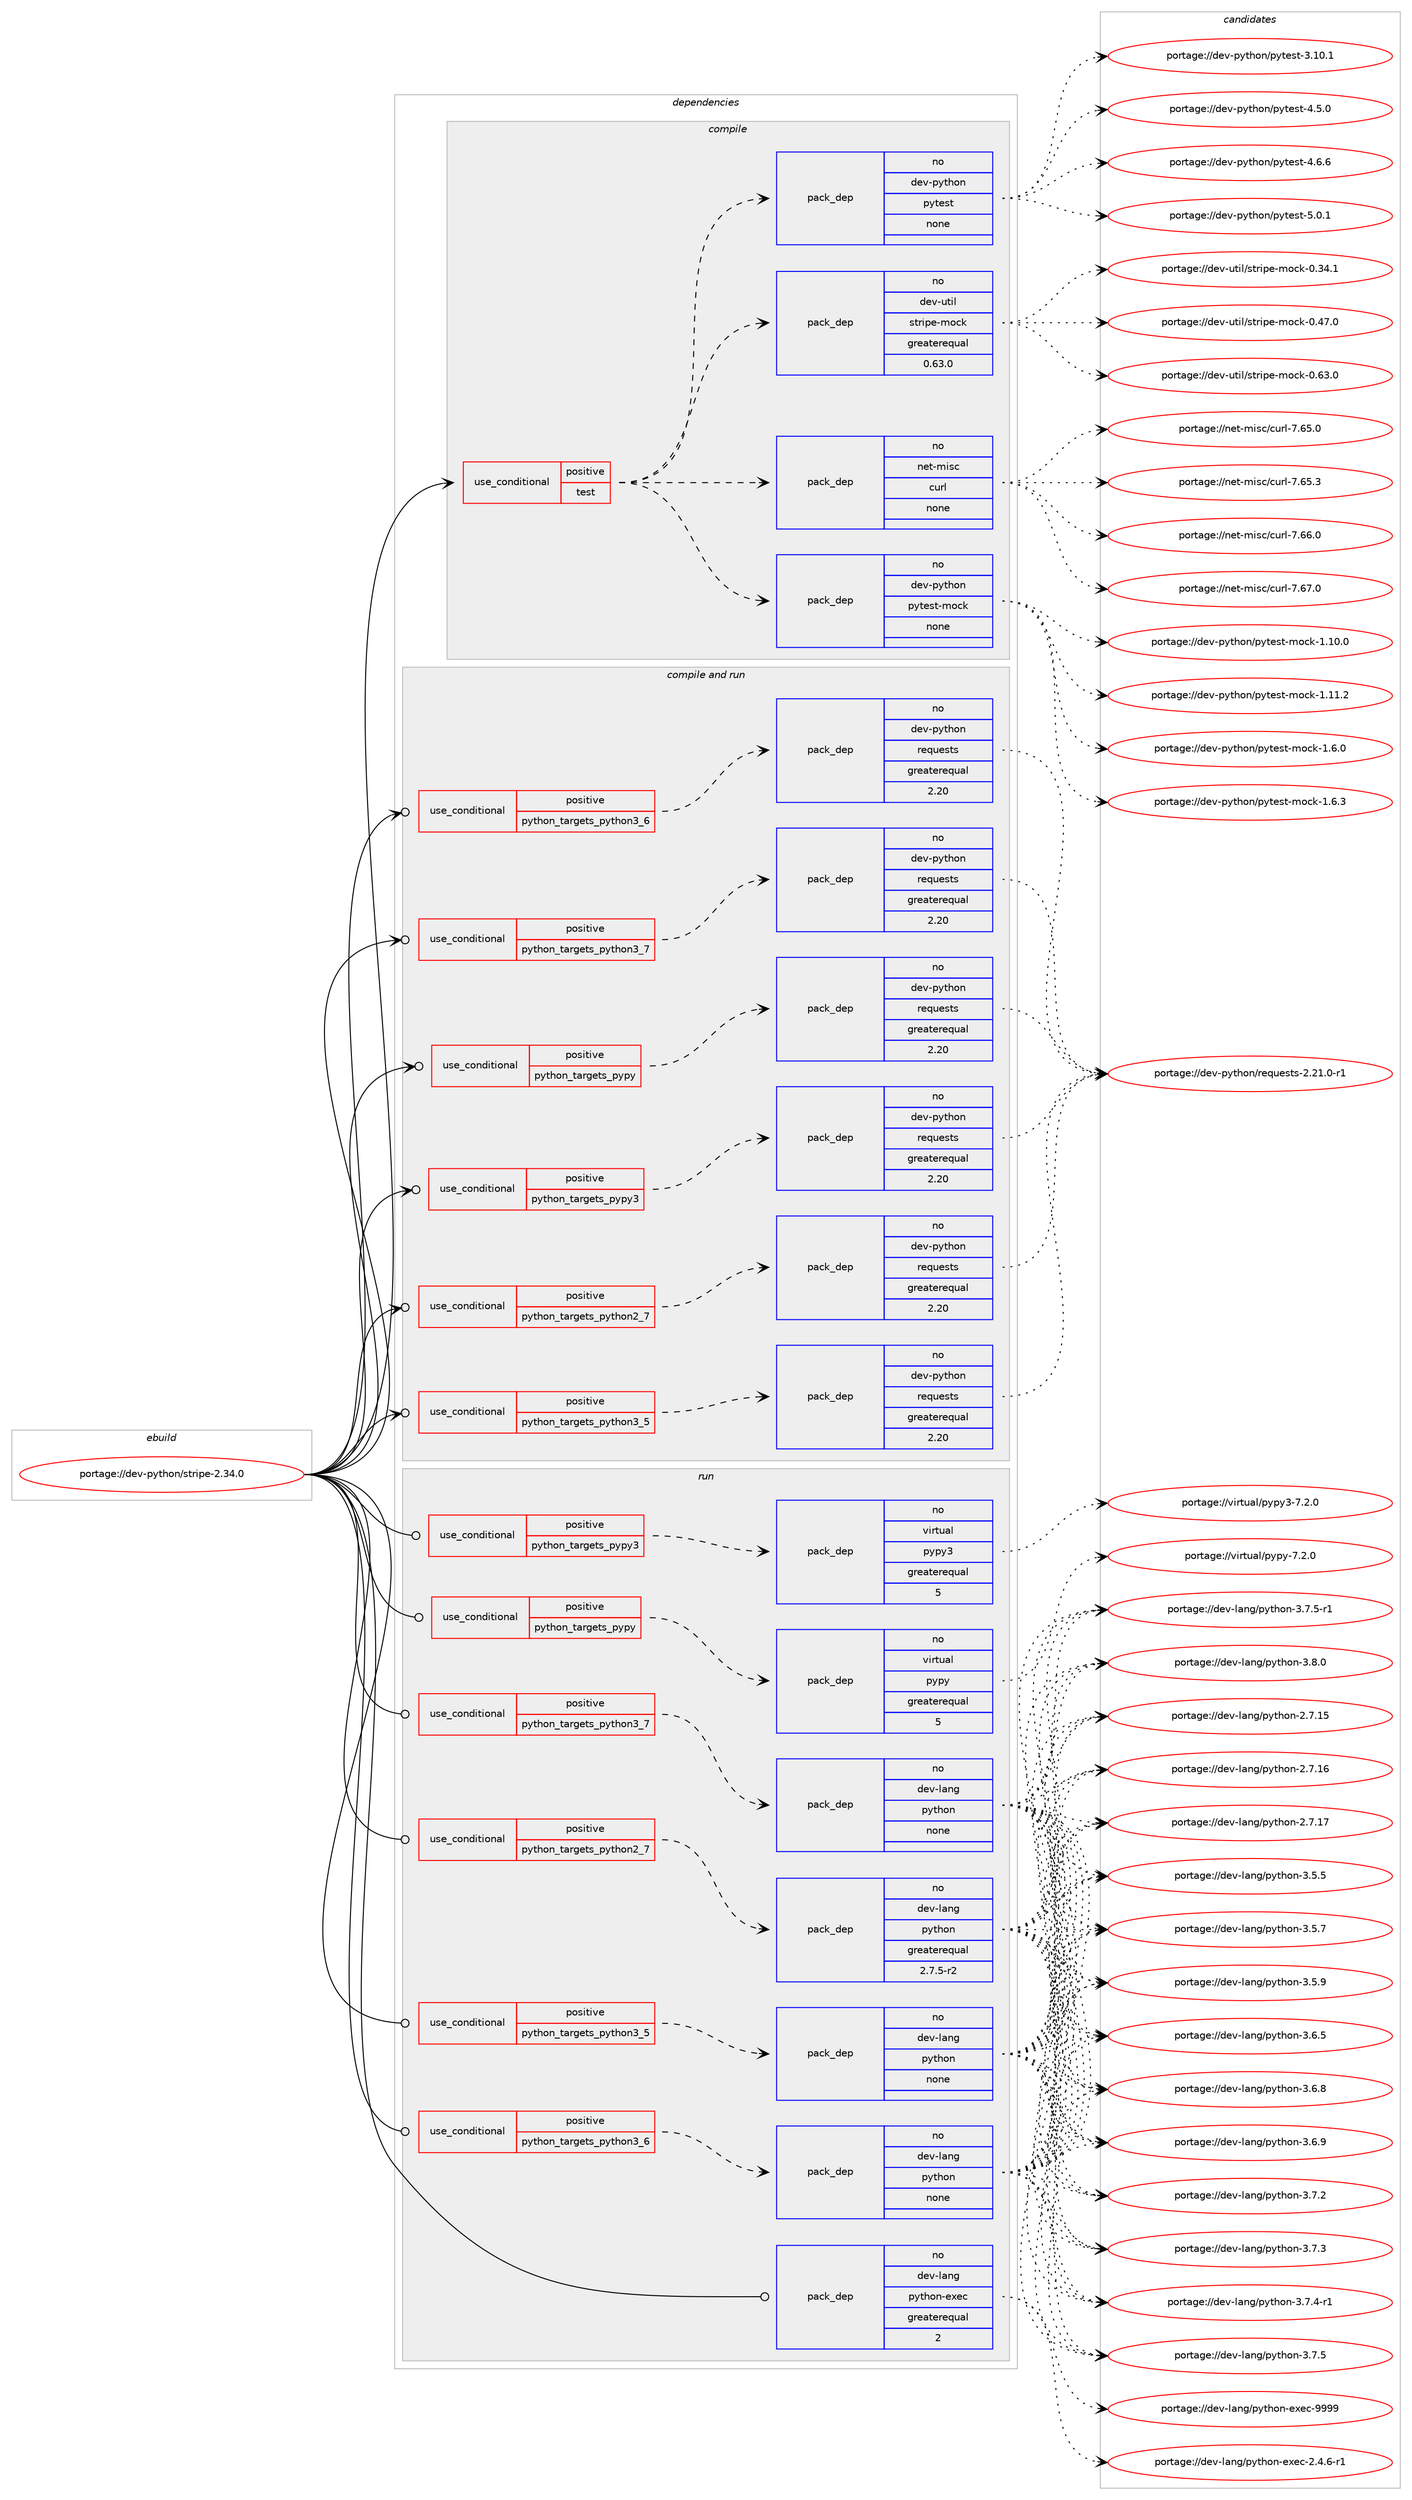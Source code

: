 digraph prolog {

# *************
# Graph options
# *************

newrank=true;
concentrate=true;
compound=true;
graph [rankdir=LR,fontname=Helvetica,fontsize=10,ranksep=1.5];#, ranksep=2.5, nodesep=0.2];
edge  [arrowhead=vee];
node  [fontname=Helvetica,fontsize=10];

# **********
# The ebuild
# **********

subgraph cluster_leftcol {
color=gray;
rank=same;
label=<<i>ebuild</i>>;
id [label="portage://dev-python/stripe-2.34.0", color=red, width=4, href="../dev-python/stripe-2.34.0.svg"];
}

# ****************
# The dependencies
# ****************

subgraph cluster_midcol {
color=gray;
label=<<i>dependencies</i>>;
subgraph cluster_compile {
fillcolor="#eeeeee";
style=filled;
label=<<i>compile</i>>;
subgraph cond39341 {
dependency174441 [label=<<TABLE BORDER="0" CELLBORDER="1" CELLSPACING="0" CELLPADDING="4"><TR><TD ROWSPAN="3" CELLPADDING="10">use_conditional</TD></TR><TR><TD>positive</TD></TR><TR><TD>test</TD></TR></TABLE>>, shape=none, color=red];
subgraph pack131699 {
dependency174442 [label=<<TABLE BORDER="0" CELLBORDER="1" CELLSPACING="0" CELLPADDING="4" WIDTH="220"><TR><TD ROWSPAN="6" CELLPADDING="30">pack_dep</TD></TR><TR><TD WIDTH="110">no</TD></TR><TR><TD>dev-util</TD></TR><TR><TD>stripe-mock</TD></TR><TR><TD>greaterequal</TD></TR><TR><TD>0.63.0</TD></TR></TABLE>>, shape=none, color=blue];
}
dependency174441:e -> dependency174442:w [weight=20,style="dashed",arrowhead="vee"];
subgraph pack131700 {
dependency174443 [label=<<TABLE BORDER="0" CELLBORDER="1" CELLSPACING="0" CELLPADDING="4" WIDTH="220"><TR><TD ROWSPAN="6" CELLPADDING="30">pack_dep</TD></TR><TR><TD WIDTH="110">no</TD></TR><TR><TD>dev-python</TD></TR><TR><TD>pytest</TD></TR><TR><TD>none</TD></TR><TR><TD></TD></TR></TABLE>>, shape=none, color=blue];
}
dependency174441:e -> dependency174443:w [weight=20,style="dashed",arrowhead="vee"];
subgraph pack131701 {
dependency174444 [label=<<TABLE BORDER="0" CELLBORDER="1" CELLSPACING="0" CELLPADDING="4" WIDTH="220"><TR><TD ROWSPAN="6" CELLPADDING="30">pack_dep</TD></TR><TR><TD WIDTH="110">no</TD></TR><TR><TD>dev-python</TD></TR><TR><TD>pytest-mock</TD></TR><TR><TD>none</TD></TR><TR><TD></TD></TR></TABLE>>, shape=none, color=blue];
}
dependency174441:e -> dependency174444:w [weight=20,style="dashed",arrowhead="vee"];
subgraph pack131702 {
dependency174445 [label=<<TABLE BORDER="0" CELLBORDER="1" CELLSPACING="0" CELLPADDING="4" WIDTH="220"><TR><TD ROWSPAN="6" CELLPADDING="30">pack_dep</TD></TR><TR><TD WIDTH="110">no</TD></TR><TR><TD>net-misc</TD></TR><TR><TD>curl</TD></TR><TR><TD>none</TD></TR><TR><TD></TD></TR></TABLE>>, shape=none, color=blue];
}
dependency174441:e -> dependency174445:w [weight=20,style="dashed",arrowhead="vee"];
}
id:e -> dependency174441:w [weight=20,style="solid",arrowhead="vee"];
}
subgraph cluster_compileandrun {
fillcolor="#eeeeee";
style=filled;
label=<<i>compile and run</i>>;
subgraph cond39342 {
dependency174446 [label=<<TABLE BORDER="0" CELLBORDER="1" CELLSPACING="0" CELLPADDING="4"><TR><TD ROWSPAN="3" CELLPADDING="10">use_conditional</TD></TR><TR><TD>positive</TD></TR><TR><TD>python_targets_pypy</TD></TR></TABLE>>, shape=none, color=red];
subgraph pack131703 {
dependency174447 [label=<<TABLE BORDER="0" CELLBORDER="1" CELLSPACING="0" CELLPADDING="4" WIDTH="220"><TR><TD ROWSPAN="6" CELLPADDING="30">pack_dep</TD></TR><TR><TD WIDTH="110">no</TD></TR><TR><TD>dev-python</TD></TR><TR><TD>requests</TD></TR><TR><TD>greaterequal</TD></TR><TR><TD>2.20</TD></TR></TABLE>>, shape=none, color=blue];
}
dependency174446:e -> dependency174447:w [weight=20,style="dashed",arrowhead="vee"];
}
id:e -> dependency174446:w [weight=20,style="solid",arrowhead="odotvee"];
subgraph cond39343 {
dependency174448 [label=<<TABLE BORDER="0" CELLBORDER="1" CELLSPACING="0" CELLPADDING="4"><TR><TD ROWSPAN="3" CELLPADDING="10">use_conditional</TD></TR><TR><TD>positive</TD></TR><TR><TD>python_targets_pypy3</TD></TR></TABLE>>, shape=none, color=red];
subgraph pack131704 {
dependency174449 [label=<<TABLE BORDER="0" CELLBORDER="1" CELLSPACING="0" CELLPADDING="4" WIDTH="220"><TR><TD ROWSPAN="6" CELLPADDING="30">pack_dep</TD></TR><TR><TD WIDTH="110">no</TD></TR><TR><TD>dev-python</TD></TR><TR><TD>requests</TD></TR><TR><TD>greaterequal</TD></TR><TR><TD>2.20</TD></TR></TABLE>>, shape=none, color=blue];
}
dependency174448:e -> dependency174449:w [weight=20,style="dashed",arrowhead="vee"];
}
id:e -> dependency174448:w [weight=20,style="solid",arrowhead="odotvee"];
subgraph cond39344 {
dependency174450 [label=<<TABLE BORDER="0" CELLBORDER="1" CELLSPACING="0" CELLPADDING="4"><TR><TD ROWSPAN="3" CELLPADDING="10">use_conditional</TD></TR><TR><TD>positive</TD></TR><TR><TD>python_targets_python2_7</TD></TR></TABLE>>, shape=none, color=red];
subgraph pack131705 {
dependency174451 [label=<<TABLE BORDER="0" CELLBORDER="1" CELLSPACING="0" CELLPADDING="4" WIDTH="220"><TR><TD ROWSPAN="6" CELLPADDING="30">pack_dep</TD></TR><TR><TD WIDTH="110">no</TD></TR><TR><TD>dev-python</TD></TR><TR><TD>requests</TD></TR><TR><TD>greaterequal</TD></TR><TR><TD>2.20</TD></TR></TABLE>>, shape=none, color=blue];
}
dependency174450:e -> dependency174451:w [weight=20,style="dashed",arrowhead="vee"];
}
id:e -> dependency174450:w [weight=20,style="solid",arrowhead="odotvee"];
subgraph cond39345 {
dependency174452 [label=<<TABLE BORDER="0" CELLBORDER="1" CELLSPACING="0" CELLPADDING="4"><TR><TD ROWSPAN="3" CELLPADDING="10">use_conditional</TD></TR><TR><TD>positive</TD></TR><TR><TD>python_targets_python3_5</TD></TR></TABLE>>, shape=none, color=red];
subgraph pack131706 {
dependency174453 [label=<<TABLE BORDER="0" CELLBORDER="1" CELLSPACING="0" CELLPADDING="4" WIDTH="220"><TR><TD ROWSPAN="6" CELLPADDING="30">pack_dep</TD></TR><TR><TD WIDTH="110">no</TD></TR><TR><TD>dev-python</TD></TR><TR><TD>requests</TD></TR><TR><TD>greaterequal</TD></TR><TR><TD>2.20</TD></TR></TABLE>>, shape=none, color=blue];
}
dependency174452:e -> dependency174453:w [weight=20,style="dashed",arrowhead="vee"];
}
id:e -> dependency174452:w [weight=20,style="solid",arrowhead="odotvee"];
subgraph cond39346 {
dependency174454 [label=<<TABLE BORDER="0" CELLBORDER="1" CELLSPACING="0" CELLPADDING="4"><TR><TD ROWSPAN="3" CELLPADDING="10">use_conditional</TD></TR><TR><TD>positive</TD></TR><TR><TD>python_targets_python3_6</TD></TR></TABLE>>, shape=none, color=red];
subgraph pack131707 {
dependency174455 [label=<<TABLE BORDER="0" CELLBORDER="1" CELLSPACING="0" CELLPADDING="4" WIDTH="220"><TR><TD ROWSPAN="6" CELLPADDING="30">pack_dep</TD></TR><TR><TD WIDTH="110">no</TD></TR><TR><TD>dev-python</TD></TR><TR><TD>requests</TD></TR><TR><TD>greaterequal</TD></TR><TR><TD>2.20</TD></TR></TABLE>>, shape=none, color=blue];
}
dependency174454:e -> dependency174455:w [weight=20,style="dashed",arrowhead="vee"];
}
id:e -> dependency174454:w [weight=20,style="solid",arrowhead="odotvee"];
subgraph cond39347 {
dependency174456 [label=<<TABLE BORDER="0" CELLBORDER="1" CELLSPACING="0" CELLPADDING="4"><TR><TD ROWSPAN="3" CELLPADDING="10">use_conditional</TD></TR><TR><TD>positive</TD></TR><TR><TD>python_targets_python3_7</TD></TR></TABLE>>, shape=none, color=red];
subgraph pack131708 {
dependency174457 [label=<<TABLE BORDER="0" CELLBORDER="1" CELLSPACING="0" CELLPADDING="4" WIDTH="220"><TR><TD ROWSPAN="6" CELLPADDING="30">pack_dep</TD></TR><TR><TD WIDTH="110">no</TD></TR><TR><TD>dev-python</TD></TR><TR><TD>requests</TD></TR><TR><TD>greaterequal</TD></TR><TR><TD>2.20</TD></TR></TABLE>>, shape=none, color=blue];
}
dependency174456:e -> dependency174457:w [weight=20,style="dashed",arrowhead="vee"];
}
id:e -> dependency174456:w [weight=20,style="solid",arrowhead="odotvee"];
}
subgraph cluster_run {
fillcolor="#eeeeee";
style=filled;
label=<<i>run</i>>;
subgraph cond39348 {
dependency174458 [label=<<TABLE BORDER="0" CELLBORDER="1" CELLSPACING="0" CELLPADDING="4"><TR><TD ROWSPAN="3" CELLPADDING="10">use_conditional</TD></TR><TR><TD>positive</TD></TR><TR><TD>python_targets_pypy</TD></TR></TABLE>>, shape=none, color=red];
subgraph pack131709 {
dependency174459 [label=<<TABLE BORDER="0" CELLBORDER="1" CELLSPACING="0" CELLPADDING="4" WIDTH="220"><TR><TD ROWSPAN="6" CELLPADDING="30">pack_dep</TD></TR><TR><TD WIDTH="110">no</TD></TR><TR><TD>virtual</TD></TR><TR><TD>pypy</TD></TR><TR><TD>greaterequal</TD></TR><TR><TD>5</TD></TR></TABLE>>, shape=none, color=blue];
}
dependency174458:e -> dependency174459:w [weight=20,style="dashed",arrowhead="vee"];
}
id:e -> dependency174458:w [weight=20,style="solid",arrowhead="odot"];
subgraph cond39349 {
dependency174460 [label=<<TABLE BORDER="0" CELLBORDER="1" CELLSPACING="0" CELLPADDING="4"><TR><TD ROWSPAN="3" CELLPADDING="10">use_conditional</TD></TR><TR><TD>positive</TD></TR><TR><TD>python_targets_pypy3</TD></TR></TABLE>>, shape=none, color=red];
subgraph pack131710 {
dependency174461 [label=<<TABLE BORDER="0" CELLBORDER="1" CELLSPACING="0" CELLPADDING="4" WIDTH="220"><TR><TD ROWSPAN="6" CELLPADDING="30">pack_dep</TD></TR><TR><TD WIDTH="110">no</TD></TR><TR><TD>virtual</TD></TR><TR><TD>pypy3</TD></TR><TR><TD>greaterequal</TD></TR><TR><TD>5</TD></TR></TABLE>>, shape=none, color=blue];
}
dependency174460:e -> dependency174461:w [weight=20,style="dashed",arrowhead="vee"];
}
id:e -> dependency174460:w [weight=20,style="solid",arrowhead="odot"];
subgraph cond39350 {
dependency174462 [label=<<TABLE BORDER="0" CELLBORDER="1" CELLSPACING="0" CELLPADDING="4"><TR><TD ROWSPAN="3" CELLPADDING="10">use_conditional</TD></TR><TR><TD>positive</TD></TR><TR><TD>python_targets_python2_7</TD></TR></TABLE>>, shape=none, color=red];
subgraph pack131711 {
dependency174463 [label=<<TABLE BORDER="0" CELLBORDER="1" CELLSPACING="0" CELLPADDING="4" WIDTH="220"><TR><TD ROWSPAN="6" CELLPADDING="30">pack_dep</TD></TR><TR><TD WIDTH="110">no</TD></TR><TR><TD>dev-lang</TD></TR><TR><TD>python</TD></TR><TR><TD>greaterequal</TD></TR><TR><TD>2.7.5-r2</TD></TR></TABLE>>, shape=none, color=blue];
}
dependency174462:e -> dependency174463:w [weight=20,style="dashed",arrowhead="vee"];
}
id:e -> dependency174462:w [weight=20,style="solid",arrowhead="odot"];
subgraph cond39351 {
dependency174464 [label=<<TABLE BORDER="0" CELLBORDER="1" CELLSPACING="0" CELLPADDING="4"><TR><TD ROWSPAN="3" CELLPADDING="10">use_conditional</TD></TR><TR><TD>positive</TD></TR><TR><TD>python_targets_python3_5</TD></TR></TABLE>>, shape=none, color=red];
subgraph pack131712 {
dependency174465 [label=<<TABLE BORDER="0" CELLBORDER="1" CELLSPACING="0" CELLPADDING="4" WIDTH="220"><TR><TD ROWSPAN="6" CELLPADDING="30">pack_dep</TD></TR><TR><TD WIDTH="110">no</TD></TR><TR><TD>dev-lang</TD></TR><TR><TD>python</TD></TR><TR><TD>none</TD></TR><TR><TD></TD></TR></TABLE>>, shape=none, color=blue];
}
dependency174464:e -> dependency174465:w [weight=20,style="dashed",arrowhead="vee"];
}
id:e -> dependency174464:w [weight=20,style="solid",arrowhead="odot"];
subgraph cond39352 {
dependency174466 [label=<<TABLE BORDER="0" CELLBORDER="1" CELLSPACING="0" CELLPADDING="4"><TR><TD ROWSPAN="3" CELLPADDING="10">use_conditional</TD></TR><TR><TD>positive</TD></TR><TR><TD>python_targets_python3_6</TD></TR></TABLE>>, shape=none, color=red];
subgraph pack131713 {
dependency174467 [label=<<TABLE BORDER="0" CELLBORDER="1" CELLSPACING="0" CELLPADDING="4" WIDTH="220"><TR><TD ROWSPAN="6" CELLPADDING="30">pack_dep</TD></TR><TR><TD WIDTH="110">no</TD></TR><TR><TD>dev-lang</TD></TR><TR><TD>python</TD></TR><TR><TD>none</TD></TR><TR><TD></TD></TR></TABLE>>, shape=none, color=blue];
}
dependency174466:e -> dependency174467:w [weight=20,style="dashed",arrowhead="vee"];
}
id:e -> dependency174466:w [weight=20,style="solid",arrowhead="odot"];
subgraph cond39353 {
dependency174468 [label=<<TABLE BORDER="0" CELLBORDER="1" CELLSPACING="0" CELLPADDING="4"><TR><TD ROWSPAN="3" CELLPADDING="10">use_conditional</TD></TR><TR><TD>positive</TD></TR><TR><TD>python_targets_python3_7</TD></TR></TABLE>>, shape=none, color=red];
subgraph pack131714 {
dependency174469 [label=<<TABLE BORDER="0" CELLBORDER="1" CELLSPACING="0" CELLPADDING="4" WIDTH="220"><TR><TD ROWSPAN="6" CELLPADDING="30">pack_dep</TD></TR><TR><TD WIDTH="110">no</TD></TR><TR><TD>dev-lang</TD></TR><TR><TD>python</TD></TR><TR><TD>none</TD></TR><TR><TD></TD></TR></TABLE>>, shape=none, color=blue];
}
dependency174468:e -> dependency174469:w [weight=20,style="dashed",arrowhead="vee"];
}
id:e -> dependency174468:w [weight=20,style="solid",arrowhead="odot"];
subgraph pack131715 {
dependency174470 [label=<<TABLE BORDER="0" CELLBORDER="1" CELLSPACING="0" CELLPADDING="4" WIDTH="220"><TR><TD ROWSPAN="6" CELLPADDING="30">pack_dep</TD></TR><TR><TD WIDTH="110">no</TD></TR><TR><TD>dev-lang</TD></TR><TR><TD>python-exec</TD></TR><TR><TD>greaterequal</TD></TR><TR><TD>2</TD></TR></TABLE>>, shape=none, color=blue];
}
id:e -> dependency174470:w [weight=20,style="solid",arrowhead="odot"];
}
}

# **************
# The candidates
# **************

subgraph cluster_choices {
rank=same;
color=gray;
label=<<i>candidates</i>>;

subgraph choice131699 {
color=black;
nodesep=1;
choiceportage1001011184511711610510847115116114105112101451091119910745484651524649 [label="portage://dev-util/stripe-mock-0.34.1", color=red, width=4,href="../dev-util/stripe-mock-0.34.1.svg"];
choiceportage1001011184511711610510847115116114105112101451091119910745484652554648 [label="portage://dev-util/stripe-mock-0.47.0", color=red, width=4,href="../dev-util/stripe-mock-0.47.0.svg"];
choiceportage1001011184511711610510847115116114105112101451091119910745484654514648 [label="portage://dev-util/stripe-mock-0.63.0", color=red, width=4,href="../dev-util/stripe-mock-0.63.0.svg"];
dependency174442:e -> choiceportage1001011184511711610510847115116114105112101451091119910745484651524649:w [style=dotted,weight="100"];
dependency174442:e -> choiceportage1001011184511711610510847115116114105112101451091119910745484652554648:w [style=dotted,weight="100"];
dependency174442:e -> choiceportage1001011184511711610510847115116114105112101451091119910745484654514648:w [style=dotted,weight="100"];
}
subgraph choice131700 {
color=black;
nodesep=1;
choiceportage100101118451121211161041111104711212111610111511645514649484649 [label="portage://dev-python/pytest-3.10.1", color=red, width=4,href="../dev-python/pytest-3.10.1.svg"];
choiceportage1001011184511212111610411111047112121116101115116455246534648 [label="portage://dev-python/pytest-4.5.0", color=red, width=4,href="../dev-python/pytest-4.5.0.svg"];
choiceportage1001011184511212111610411111047112121116101115116455246544654 [label="portage://dev-python/pytest-4.6.6", color=red, width=4,href="../dev-python/pytest-4.6.6.svg"];
choiceportage1001011184511212111610411111047112121116101115116455346484649 [label="portage://dev-python/pytest-5.0.1", color=red, width=4,href="../dev-python/pytest-5.0.1.svg"];
dependency174443:e -> choiceportage100101118451121211161041111104711212111610111511645514649484649:w [style=dotted,weight="100"];
dependency174443:e -> choiceportage1001011184511212111610411111047112121116101115116455246534648:w [style=dotted,weight="100"];
dependency174443:e -> choiceportage1001011184511212111610411111047112121116101115116455246544654:w [style=dotted,weight="100"];
dependency174443:e -> choiceportage1001011184511212111610411111047112121116101115116455346484649:w [style=dotted,weight="100"];
}
subgraph choice131701 {
color=black;
nodesep=1;
choiceportage1001011184511212111610411111047112121116101115116451091119910745494649484648 [label="portage://dev-python/pytest-mock-1.10.0", color=red, width=4,href="../dev-python/pytest-mock-1.10.0.svg"];
choiceportage1001011184511212111610411111047112121116101115116451091119910745494649494650 [label="portage://dev-python/pytest-mock-1.11.2", color=red, width=4,href="../dev-python/pytest-mock-1.11.2.svg"];
choiceportage10010111845112121116104111110471121211161011151164510911199107454946544648 [label="portage://dev-python/pytest-mock-1.6.0", color=red, width=4,href="../dev-python/pytest-mock-1.6.0.svg"];
choiceportage10010111845112121116104111110471121211161011151164510911199107454946544651 [label="portage://dev-python/pytest-mock-1.6.3", color=red, width=4,href="../dev-python/pytest-mock-1.6.3.svg"];
dependency174444:e -> choiceportage1001011184511212111610411111047112121116101115116451091119910745494649484648:w [style=dotted,weight="100"];
dependency174444:e -> choiceportage1001011184511212111610411111047112121116101115116451091119910745494649494650:w [style=dotted,weight="100"];
dependency174444:e -> choiceportage10010111845112121116104111110471121211161011151164510911199107454946544648:w [style=dotted,weight="100"];
dependency174444:e -> choiceportage10010111845112121116104111110471121211161011151164510911199107454946544651:w [style=dotted,weight="100"];
}
subgraph choice131702 {
color=black;
nodesep=1;
choiceportage1101011164510910511599479911711410845554654534648 [label="portage://net-misc/curl-7.65.0", color=red, width=4,href="../net-misc/curl-7.65.0.svg"];
choiceportage1101011164510910511599479911711410845554654534651 [label="portage://net-misc/curl-7.65.3", color=red, width=4,href="../net-misc/curl-7.65.3.svg"];
choiceportage1101011164510910511599479911711410845554654544648 [label="portage://net-misc/curl-7.66.0", color=red, width=4,href="../net-misc/curl-7.66.0.svg"];
choiceportage1101011164510910511599479911711410845554654554648 [label="portage://net-misc/curl-7.67.0", color=red, width=4,href="../net-misc/curl-7.67.0.svg"];
dependency174445:e -> choiceportage1101011164510910511599479911711410845554654534648:w [style=dotted,weight="100"];
dependency174445:e -> choiceportage1101011164510910511599479911711410845554654534651:w [style=dotted,weight="100"];
dependency174445:e -> choiceportage1101011164510910511599479911711410845554654544648:w [style=dotted,weight="100"];
dependency174445:e -> choiceportage1101011164510910511599479911711410845554654554648:w [style=dotted,weight="100"];
}
subgraph choice131703 {
color=black;
nodesep=1;
choiceportage1001011184511212111610411111047114101113117101115116115455046504946484511449 [label="portage://dev-python/requests-2.21.0-r1", color=red, width=4,href="../dev-python/requests-2.21.0-r1.svg"];
dependency174447:e -> choiceportage1001011184511212111610411111047114101113117101115116115455046504946484511449:w [style=dotted,weight="100"];
}
subgraph choice131704 {
color=black;
nodesep=1;
choiceportage1001011184511212111610411111047114101113117101115116115455046504946484511449 [label="portage://dev-python/requests-2.21.0-r1", color=red, width=4,href="../dev-python/requests-2.21.0-r1.svg"];
dependency174449:e -> choiceportage1001011184511212111610411111047114101113117101115116115455046504946484511449:w [style=dotted,weight="100"];
}
subgraph choice131705 {
color=black;
nodesep=1;
choiceportage1001011184511212111610411111047114101113117101115116115455046504946484511449 [label="portage://dev-python/requests-2.21.0-r1", color=red, width=4,href="../dev-python/requests-2.21.0-r1.svg"];
dependency174451:e -> choiceportage1001011184511212111610411111047114101113117101115116115455046504946484511449:w [style=dotted,weight="100"];
}
subgraph choice131706 {
color=black;
nodesep=1;
choiceportage1001011184511212111610411111047114101113117101115116115455046504946484511449 [label="portage://dev-python/requests-2.21.0-r1", color=red, width=4,href="../dev-python/requests-2.21.0-r1.svg"];
dependency174453:e -> choiceportage1001011184511212111610411111047114101113117101115116115455046504946484511449:w [style=dotted,weight="100"];
}
subgraph choice131707 {
color=black;
nodesep=1;
choiceportage1001011184511212111610411111047114101113117101115116115455046504946484511449 [label="portage://dev-python/requests-2.21.0-r1", color=red, width=4,href="../dev-python/requests-2.21.0-r1.svg"];
dependency174455:e -> choiceportage1001011184511212111610411111047114101113117101115116115455046504946484511449:w [style=dotted,weight="100"];
}
subgraph choice131708 {
color=black;
nodesep=1;
choiceportage1001011184511212111610411111047114101113117101115116115455046504946484511449 [label="portage://dev-python/requests-2.21.0-r1", color=red, width=4,href="../dev-python/requests-2.21.0-r1.svg"];
dependency174457:e -> choiceportage1001011184511212111610411111047114101113117101115116115455046504946484511449:w [style=dotted,weight="100"];
}
subgraph choice131709 {
color=black;
nodesep=1;
choiceportage1181051141161179710847112121112121455546504648 [label="portage://virtual/pypy-7.2.0", color=red, width=4,href="../virtual/pypy-7.2.0.svg"];
dependency174459:e -> choiceportage1181051141161179710847112121112121455546504648:w [style=dotted,weight="100"];
}
subgraph choice131710 {
color=black;
nodesep=1;
choiceportage118105114116117971084711212111212151455546504648 [label="portage://virtual/pypy3-7.2.0", color=red, width=4,href="../virtual/pypy3-7.2.0.svg"];
dependency174461:e -> choiceportage118105114116117971084711212111212151455546504648:w [style=dotted,weight="100"];
}
subgraph choice131711 {
color=black;
nodesep=1;
choiceportage10010111845108971101034711212111610411111045504655464953 [label="portage://dev-lang/python-2.7.15", color=red, width=4,href="../dev-lang/python-2.7.15.svg"];
choiceportage10010111845108971101034711212111610411111045504655464954 [label="portage://dev-lang/python-2.7.16", color=red, width=4,href="../dev-lang/python-2.7.16.svg"];
choiceportage10010111845108971101034711212111610411111045504655464955 [label="portage://dev-lang/python-2.7.17", color=red, width=4,href="../dev-lang/python-2.7.17.svg"];
choiceportage100101118451089711010347112121116104111110455146534653 [label="portage://dev-lang/python-3.5.5", color=red, width=4,href="../dev-lang/python-3.5.5.svg"];
choiceportage100101118451089711010347112121116104111110455146534655 [label="portage://dev-lang/python-3.5.7", color=red, width=4,href="../dev-lang/python-3.5.7.svg"];
choiceportage100101118451089711010347112121116104111110455146534657 [label="portage://dev-lang/python-3.5.9", color=red, width=4,href="../dev-lang/python-3.5.9.svg"];
choiceportage100101118451089711010347112121116104111110455146544653 [label="portage://dev-lang/python-3.6.5", color=red, width=4,href="../dev-lang/python-3.6.5.svg"];
choiceportage100101118451089711010347112121116104111110455146544656 [label="portage://dev-lang/python-3.6.8", color=red, width=4,href="../dev-lang/python-3.6.8.svg"];
choiceportage100101118451089711010347112121116104111110455146544657 [label="portage://dev-lang/python-3.6.9", color=red, width=4,href="../dev-lang/python-3.6.9.svg"];
choiceportage100101118451089711010347112121116104111110455146554650 [label="portage://dev-lang/python-3.7.2", color=red, width=4,href="../dev-lang/python-3.7.2.svg"];
choiceportage100101118451089711010347112121116104111110455146554651 [label="portage://dev-lang/python-3.7.3", color=red, width=4,href="../dev-lang/python-3.7.3.svg"];
choiceportage1001011184510897110103471121211161041111104551465546524511449 [label="portage://dev-lang/python-3.7.4-r1", color=red, width=4,href="../dev-lang/python-3.7.4-r1.svg"];
choiceportage100101118451089711010347112121116104111110455146554653 [label="portage://dev-lang/python-3.7.5", color=red, width=4,href="../dev-lang/python-3.7.5.svg"];
choiceportage1001011184510897110103471121211161041111104551465546534511449 [label="portage://dev-lang/python-3.7.5-r1", color=red, width=4,href="../dev-lang/python-3.7.5-r1.svg"];
choiceportage100101118451089711010347112121116104111110455146564648 [label="portage://dev-lang/python-3.8.0", color=red, width=4,href="../dev-lang/python-3.8.0.svg"];
dependency174463:e -> choiceportage10010111845108971101034711212111610411111045504655464953:w [style=dotted,weight="100"];
dependency174463:e -> choiceportage10010111845108971101034711212111610411111045504655464954:w [style=dotted,weight="100"];
dependency174463:e -> choiceportage10010111845108971101034711212111610411111045504655464955:w [style=dotted,weight="100"];
dependency174463:e -> choiceportage100101118451089711010347112121116104111110455146534653:w [style=dotted,weight="100"];
dependency174463:e -> choiceportage100101118451089711010347112121116104111110455146534655:w [style=dotted,weight="100"];
dependency174463:e -> choiceportage100101118451089711010347112121116104111110455146534657:w [style=dotted,weight="100"];
dependency174463:e -> choiceportage100101118451089711010347112121116104111110455146544653:w [style=dotted,weight="100"];
dependency174463:e -> choiceportage100101118451089711010347112121116104111110455146544656:w [style=dotted,weight="100"];
dependency174463:e -> choiceportage100101118451089711010347112121116104111110455146544657:w [style=dotted,weight="100"];
dependency174463:e -> choiceportage100101118451089711010347112121116104111110455146554650:w [style=dotted,weight="100"];
dependency174463:e -> choiceportage100101118451089711010347112121116104111110455146554651:w [style=dotted,weight="100"];
dependency174463:e -> choiceportage1001011184510897110103471121211161041111104551465546524511449:w [style=dotted,weight="100"];
dependency174463:e -> choiceportage100101118451089711010347112121116104111110455146554653:w [style=dotted,weight="100"];
dependency174463:e -> choiceportage1001011184510897110103471121211161041111104551465546534511449:w [style=dotted,weight="100"];
dependency174463:e -> choiceportage100101118451089711010347112121116104111110455146564648:w [style=dotted,weight="100"];
}
subgraph choice131712 {
color=black;
nodesep=1;
choiceportage10010111845108971101034711212111610411111045504655464953 [label="portage://dev-lang/python-2.7.15", color=red, width=4,href="../dev-lang/python-2.7.15.svg"];
choiceportage10010111845108971101034711212111610411111045504655464954 [label="portage://dev-lang/python-2.7.16", color=red, width=4,href="../dev-lang/python-2.7.16.svg"];
choiceportage10010111845108971101034711212111610411111045504655464955 [label="portage://dev-lang/python-2.7.17", color=red, width=4,href="../dev-lang/python-2.7.17.svg"];
choiceportage100101118451089711010347112121116104111110455146534653 [label="portage://dev-lang/python-3.5.5", color=red, width=4,href="../dev-lang/python-3.5.5.svg"];
choiceportage100101118451089711010347112121116104111110455146534655 [label="portage://dev-lang/python-3.5.7", color=red, width=4,href="../dev-lang/python-3.5.7.svg"];
choiceportage100101118451089711010347112121116104111110455146534657 [label="portage://dev-lang/python-3.5.9", color=red, width=4,href="../dev-lang/python-3.5.9.svg"];
choiceportage100101118451089711010347112121116104111110455146544653 [label="portage://dev-lang/python-3.6.5", color=red, width=4,href="../dev-lang/python-3.6.5.svg"];
choiceportage100101118451089711010347112121116104111110455146544656 [label="portage://dev-lang/python-3.6.8", color=red, width=4,href="../dev-lang/python-3.6.8.svg"];
choiceportage100101118451089711010347112121116104111110455146544657 [label="portage://dev-lang/python-3.6.9", color=red, width=4,href="../dev-lang/python-3.6.9.svg"];
choiceportage100101118451089711010347112121116104111110455146554650 [label="portage://dev-lang/python-3.7.2", color=red, width=4,href="../dev-lang/python-3.7.2.svg"];
choiceportage100101118451089711010347112121116104111110455146554651 [label="portage://dev-lang/python-3.7.3", color=red, width=4,href="../dev-lang/python-3.7.3.svg"];
choiceportage1001011184510897110103471121211161041111104551465546524511449 [label="portage://dev-lang/python-3.7.4-r1", color=red, width=4,href="../dev-lang/python-3.7.4-r1.svg"];
choiceportage100101118451089711010347112121116104111110455146554653 [label="portage://dev-lang/python-3.7.5", color=red, width=4,href="../dev-lang/python-3.7.5.svg"];
choiceportage1001011184510897110103471121211161041111104551465546534511449 [label="portage://dev-lang/python-3.7.5-r1", color=red, width=4,href="../dev-lang/python-3.7.5-r1.svg"];
choiceportage100101118451089711010347112121116104111110455146564648 [label="portage://dev-lang/python-3.8.0", color=red, width=4,href="../dev-lang/python-3.8.0.svg"];
dependency174465:e -> choiceportage10010111845108971101034711212111610411111045504655464953:w [style=dotted,weight="100"];
dependency174465:e -> choiceportage10010111845108971101034711212111610411111045504655464954:w [style=dotted,weight="100"];
dependency174465:e -> choiceportage10010111845108971101034711212111610411111045504655464955:w [style=dotted,weight="100"];
dependency174465:e -> choiceportage100101118451089711010347112121116104111110455146534653:w [style=dotted,weight="100"];
dependency174465:e -> choiceportage100101118451089711010347112121116104111110455146534655:w [style=dotted,weight="100"];
dependency174465:e -> choiceportage100101118451089711010347112121116104111110455146534657:w [style=dotted,weight="100"];
dependency174465:e -> choiceportage100101118451089711010347112121116104111110455146544653:w [style=dotted,weight="100"];
dependency174465:e -> choiceportage100101118451089711010347112121116104111110455146544656:w [style=dotted,weight="100"];
dependency174465:e -> choiceportage100101118451089711010347112121116104111110455146544657:w [style=dotted,weight="100"];
dependency174465:e -> choiceportage100101118451089711010347112121116104111110455146554650:w [style=dotted,weight="100"];
dependency174465:e -> choiceportage100101118451089711010347112121116104111110455146554651:w [style=dotted,weight="100"];
dependency174465:e -> choiceportage1001011184510897110103471121211161041111104551465546524511449:w [style=dotted,weight="100"];
dependency174465:e -> choiceportage100101118451089711010347112121116104111110455146554653:w [style=dotted,weight="100"];
dependency174465:e -> choiceportage1001011184510897110103471121211161041111104551465546534511449:w [style=dotted,weight="100"];
dependency174465:e -> choiceportage100101118451089711010347112121116104111110455146564648:w [style=dotted,weight="100"];
}
subgraph choice131713 {
color=black;
nodesep=1;
choiceportage10010111845108971101034711212111610411111045504655464953 [label="portage://dev-lang/python-2.7.15", color=red, width=4,href="../dev-lang/python-2.7.15.svg"];
choiceportage10010111845108971101034711212111610411111045504655464954 [label="portage://dev-lang/python-2.7.16", color=red, width=4,href="../dev-lang/python-2.7.16.svg"];
choiceportage10010111845108971101034711212111610411111045504655464955 [label="portage://dev-lang/python-2.7.17", color=red, width=4,href="../dev-lang/python-2.7.17.svg"];
choiceportage100101118451089711010347112121116104111110455146534653 [label="portage://dev-lang/python-3.5.5", color=red, width=4,href="../dev-lang/python-3.5.5.svg"];
choiceportage100101118451089711010347112121116104111110455146534655 [label="portage://dev-lang/python-3.5.7", color=red, width=4,href="../dev-lang/python-3.5.7.svg"];
choiceportage100101118451089711010347112121116104111110455146534657 [label="portage://dev-lang/python-3.5.9", color=red, width=4,href="../dev-lang/python-3.5.9.svg"];
choiceportage100101118451089711010347112121116104111110455146544653 [label="portage://dev-lang/python-3.6.5", color=red, width=4,href="../dev-lang/python-3.6.5.svg"];
choiceportage100101118451089711010347112121116104111110455146544656 [label="portage://dev-lang/python-3.6.8", color=red, width=4,href="../dev-lang/python-3.6.8.svg"];
choiceportage100101118451089711010347112121116104111110455146544657 [label="portage://dev-lang/python-3.6.9", color=red, width=4,href="../dev-lang/python-3.6.9.svg"];
choiceportage100101118451089711010347112121116104111110455146554650 [label="portage://dev-lang/python-3.7.2", color=red, width=4,href="../dev-lang/python-3.7.2.svg"];
choiceportage100101118451089711010347112121116104111110455146554651 [label="portage://dev-lang/python-3.7.3", color=red, width=4,href="../dev-lang/python-3.7.3.svg"];
choiceportage1001011184510897110103471121211161041111104551465546524511449 [label="portage://dev-lang/python-3.7.4-r1", color=red, width=4,href="../dev-lang/python-3.7.4-r1.svg"];
choiceportage100101118451089711010347112121116104111110455146554653 [label="portage://dev-lang/python-3.7.5", color=red, width=4,href="../dev-lang/python-3.7.5.svg"];
choiceportage1001011184510897110103471121211161041111104551465546534511449 [label="portage://dev-lang/python-3.7.5-r1", color=red, width=4,href="../dev-lang/python-3.7.5-r1.svg"];
choiceportage100101118451089711010347112121116104111110455146564648 [label="portage://dev-lang/python-3.8.0", color=red, width=4,href="../dev-lang/python-3.8.0.svg"];
dependency174467:e -> choiceportage10010111845108971101034711212111610411111045504655464953:w [style=dotted,weight="100"];
dependency174467:e -> choiceportage10010111845108971101034711212111610411111045504655464954:w [style=dotted,weight="100"];
dependency174467:e -> choiceportage10010111845108971101034711212111610411111045504655464955:w [style=dotted,weight="100"];
dependency174467:e -> choiceportage100101118451089711010347112121116104111110455146534653:w [style=dotted,weight="100"];
dependency174467:e -> choiceportage100101118451089711010347112121116104111110455146534655:w [style=dotted,weight="100"];
dependency174467:e -> choiceportage100101118451089711010347112121116104111110455146534657:w [style=dotted,weight="100"];
dependency174467:e -> choiceportage100101118451089711010347112121116104111110455146544653:w [style=dotted,weight="100"];
dependency174467:e -> choiceportage100101118451089711010347112121116104111110455146544656:w [style=dotted,weight="100"];
dependency174467:e -> choiceportage100101118451089711010347112121116104111110455146544657:w [style=dotted,weight="100"];
dependency174467:e -> choiceportage100101118451089711010347112121116104111110455146554650:w [style=dotted,weight="100"];
dependency174467:e -> choiceportage100101118451089711010347112121116104111110455146554651:w [style=dotted,weight="100"];
dependency174467:e -> choiceportage1001011184510897110103471121211161041111104551465546524511449:w [style=dotted,weight="100"];
dependency174467:e -> choiceportage100101118451089711010347112121116104111110455146554653:w [style=dotted,weight="100"];
dependency174467:e -> choiceportage1001011184510897110103471121211161041111104551465546534511449:w [style=dotted,weight="100"];
dependency174467:e -> choiceportage100101118451089711010347112121116104111110455146564648:w [style=dotted,weight="100"];
}
subgraph choice131714 {
color=black;
nodesep=1;
choiceportage10010111845108971101034711212111610411111045504655464953 [label="portage://dev-lang/python-2.7.15", color=red, width=4,href="../dev-lang/python-2.7.15.svg"];
choiceportage10010111845108971101034711212111610411111045504655464954 [label="portage://dev-lang/python-2.7.16", color=red, width=4,href="../dev-lang/python-2.7.16.svg"];
choiceportage10010111845108971101034711212111610411111045504655464955 [label="portage://dev-lang/python-2.7.17", color=red, width=4,href="../dev-lang/python-2.7.17.svg"];
choiceportage100101118451089711010347112121116104111110455146534653 [label="portage://dev-lang/python-3.5.5", color=red, width=4,href="../dev-lang/python-3.5.5.svg"];
choiceportage100101118451089711010347112121116104111110455146534655 [label="portage://dev-lang/python-3.5.7", color=red, width=4,href="../dev-lang/python-3.5.7.svg"];
choiceportage100101118451089711010347112121116104111110455146534657 [label="portage://dev-lang/python-3.5.9", color=red, width=4,href="../dev-lang/python-3.5.9.svg"];
choiceportage100101118451089711010347112121116104111110455146544653 [label="portage://dev-lang/python-3.6.5", color=red, width=4,href="../dev-lang/python-3.6.5.svg"];
choiceportage100101118451089711010347112121116104111110455146544656 [label="portage://dev-lang/python-3.6.8", color=red, width=4,href="../dev-lang/python-3.6.8.svg"];
choiceportage100101118451089711010347112121116104111110455146544657 [label="portage://dev-lang/python-3.6.9", color=red, width=4,href="../dev-lang/python-3.6.9.svg"];
choiceportage100101118451089711010347112121116104111110455146554650 [label="portage://dev-lang/python-3.7.2", color=red, width=4,href="../dev-lang/python-3.7.2.svg"];
choiceportage100101118451089711010347112121116104111110455146554651 [label="portage://dev-lang/python-3.7.3", color=red, width=4,href="../dev-lang/python-3.7.3.svg"];
choiceportage1001011184510897110103471121211161041111104551465546524511449 [label="portage://dev-lang/python-3.7.4-r1", color=red, width=4,href="../dev-lang/python-3.7.4-r1.svg"];
choiceportage100101118451089711010347112121116104111110455146554653 [label="portage://dev-lang/python-3.7.5", color=red, width=4,href="../dev-lang/python-3.7.5.svg"];
choiceportage1001011184510897110103471121211161041111104551465546534511449 [label="portage://dev-lang/python-3.7.5-r1", color=red, width=4,href="../dev-lang/python-3.7.5-r1.svg"];
choiceportage100101118451089711010347112121116104111110455146564648 [label="portage://dev-lang/python-3.8.0", color=red, width=4,href="../dev-lang/python-3.8.0.svg"];
dependency174469:e -> choiceportage10010111845108971101034711212111610411111045504655464953:w [style=dotted,weight="100"];
dependency174469:e -> choiceportage10010111845108971101034711212111610411111045504655464954:w [style=dotted,weight="100"];
dependency174469:e -> choiceportage10010111845108971101034711212111610411111045504655464955:w [style=dotted,weight="100"];
dependency174469:e -> choiceportage100101118451089711010347112121116104111110455146534653:w [style=dotted,weight="100"];
dependency174469:e -> choiceportage100101118451089711010347112121116104111110455146534655:w [style=dotted,weight="100"];
dependency174469:e -> choiceportage100101118451089711010347112121116104111110455146534657:w [style=dotted,weight="100"];
dependency174469:e -> choiceportage100101118451089711010347112121116104111110455146544653:w [style=dotted,weight="100"];
dependency174469:e -> choiceportage100101118451089711010347112121116104111110455146544656:w [style=dotted,weight="100"];
dependency174469:e -> choiceportage100101118451089711010347112121116104111110455146544657:w [style=dotted,weight="100"];
dependency174469:e -> choiceportage100101118451089711010347112121116104111110455146554650:w [style=dotted,weight="100"];
dependency174469:e -> choiceportage100101118451089711010347112121116104111110455146554651:w [style=dotted,weight="100"];
dependency174469:e -> choiceportage1001011184510897110103471121211161041111104551465546524511449:w [style=dotted,weight="100"];
dependency174469:e -> choiceportage100101118451089711010347112121116104111110455146554653:w [style=dotted,weight="100"];
dependency174469:e -> choiceportage1001011184510897110103471121211161041111104551465546534511449:w [style=dotted,weight="100"];
dependency174469:e -> choiceportage100101118451089711010347112121116104111110455146564648:w [style=dotted,weight="100"];
}
subgraph choice131715 {
color=black;
nodesep=1;
choiceportage10010111845108971101034711212111610411111045101120101994550465246544511449 [label="portage://dev-lang/python-exec-2.4.6-r1", color=red, width=4,href="../dev-lang/python-exec-2.4.6-r1.svg"];
choiceportage10010111845108971101034711212111610411111045101120101994557575757 [label="portage://dev-lang/python-exec-9999", color=red, width=4,href="../dev-lang/python-exec-9999.svg"];
dependency174470:e -> choiceportage10010111845108971101034711212111610411111045101120101994550465246544511449:w [style=dotted,weight="100"];
dependency174470:e -> choiceportage10010111845108971101034711212111610411111045101120101994557575757:w [style=dotted,weight="100"];
}
}

}

